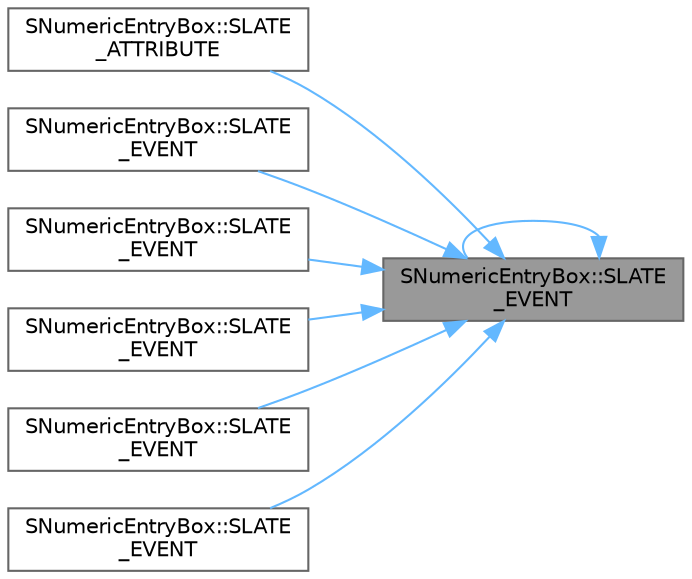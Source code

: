 digraph "SNumericEntryBox::SLATE_EVENT"
{
 // INTERACTIVE_SVG=YES
 // LATEX_PDF_SIZE
  bgcolor="transparent";
  edge [fontname=Helvetica,fontsize=10,labelfontname=Helvetica,labelfontsize=10];
  node [fontname=Helvetica,fontsize=10,shape=box,height=0.2,width=0.4];
  rankdir="RL";
  Node1 [id="Node000001",label="SNumericEntryBox::SLATE\l_EVENT",height=0.2,width=0.4,color="gray40", fillcolor="grey60", style="filled", fontcolor="black",tooltip="Called right after the spinner min value is changed (only relevant if SupportDynamicSliderMinValue is..."];
  Node1 -> Node2 [id="edge1_Node000001_Node000002",dir="back",color="steelblue1",style="solid",tooltip=" "];
  Node2 [id="Node000002",label="SNumericEntryBox::SLATE\l_ATTRIBUTE",height=0.2,width=0.4,color="grey40", fillcolor="white", style="filled",URL="$dc/db6/classSNumericEntryBox.html#a7ba8d502e1b1806244cc4ae804028894",tooltip="Tell us if we want to support dynamically changing of the min value using ctrl (only use if there is ..."];
  Node1 -> Node3 [id="edge2_Node000001_Node000003",dir="back",color="steelblue1",style="solid",tooltip=" "];
  Node3 [id="Node000003",label="SNumericEntryBox::SLATE\l_EVENT",height=0.2,width=0.4,color="grey40", fillcolor="white", style="filled",URL="$dc/db6/classSNumericEntryBox.html#af24099c71504538f83b93edebf4b6831",tooltip="Menu extender for right-click context menu."];
  Node1 -> Node4 [id="edge3_Node000001_Node000004",dir="back",color="steelblue1",style="solid",tooltip=" "];
  Node4 [id="Node000004",label="SNumericEntryBox::SLATE\l_EVENT",height=0.2,width=0.4,color="grey40", fillcolor="white", style="filled",URL="$dc/db6/classSNumericEntryBox.html#ac9b36b9974f07ab846587e34b878bf60",tooltip="Called whenever the toggle changes state."];
  Node1 -> Node1 [id="edge4_Node000001_Node000001",dir="back",color="steelblue1",style="solid",tooltip=" "];
  Node1 -> Node5 [id="edge5_Node000001_Node000005",dir="back",color="steelblue1",style="solid",tooltip=" "];
  Node5 [id="Node000005",label="SNumericEntryBox::SLATE\l_EVENT",height=0.2,width=0.4,color="grey40", fillcolor="white", style="filled",URL="$dc/db6/classSNumericEntryBox.html#ac1a77b20a9b67fc15bb5f1fd93d0e13c",tooltip="Called whenever the text is changed programmatically or interactively by the user."];
  Node1 -> Node6 [id="edge6_Node000001_Node000006",dir="back",color="steelblue1",style="solid",tooltip=" "];
  Node6 [id="Node000006",label="SNumericEntryBox::SLATE\l_EVENT",height=0.2,width=0.4,color="grey40", fillcolor="white", style="filled",URL="$dc/db6/classSNumericEntryBox.html#af395fb4ce5657c956a0f61fe75525b3f",tooltip="Called whenever the text is changed programmatically or interactively by the user."];
  Node1 -> Node7 [id="edge7_Node000001_Node000007",dir="back",color="steelblue1",style="solid",tooltip=" "];
  Node7 [id="Node000007",label="SNumericEntryBox::SLATE\l_EVENT",height=0.2,width=0.4,color="grey40", fillcolor="white", style="filled",URL="$dc/db6/classSNumericEntryBox.html#ae4fa3f6ccafa983188b3ae58aa5ce173",tooltip="Called right before the slider begins to move."];
}
